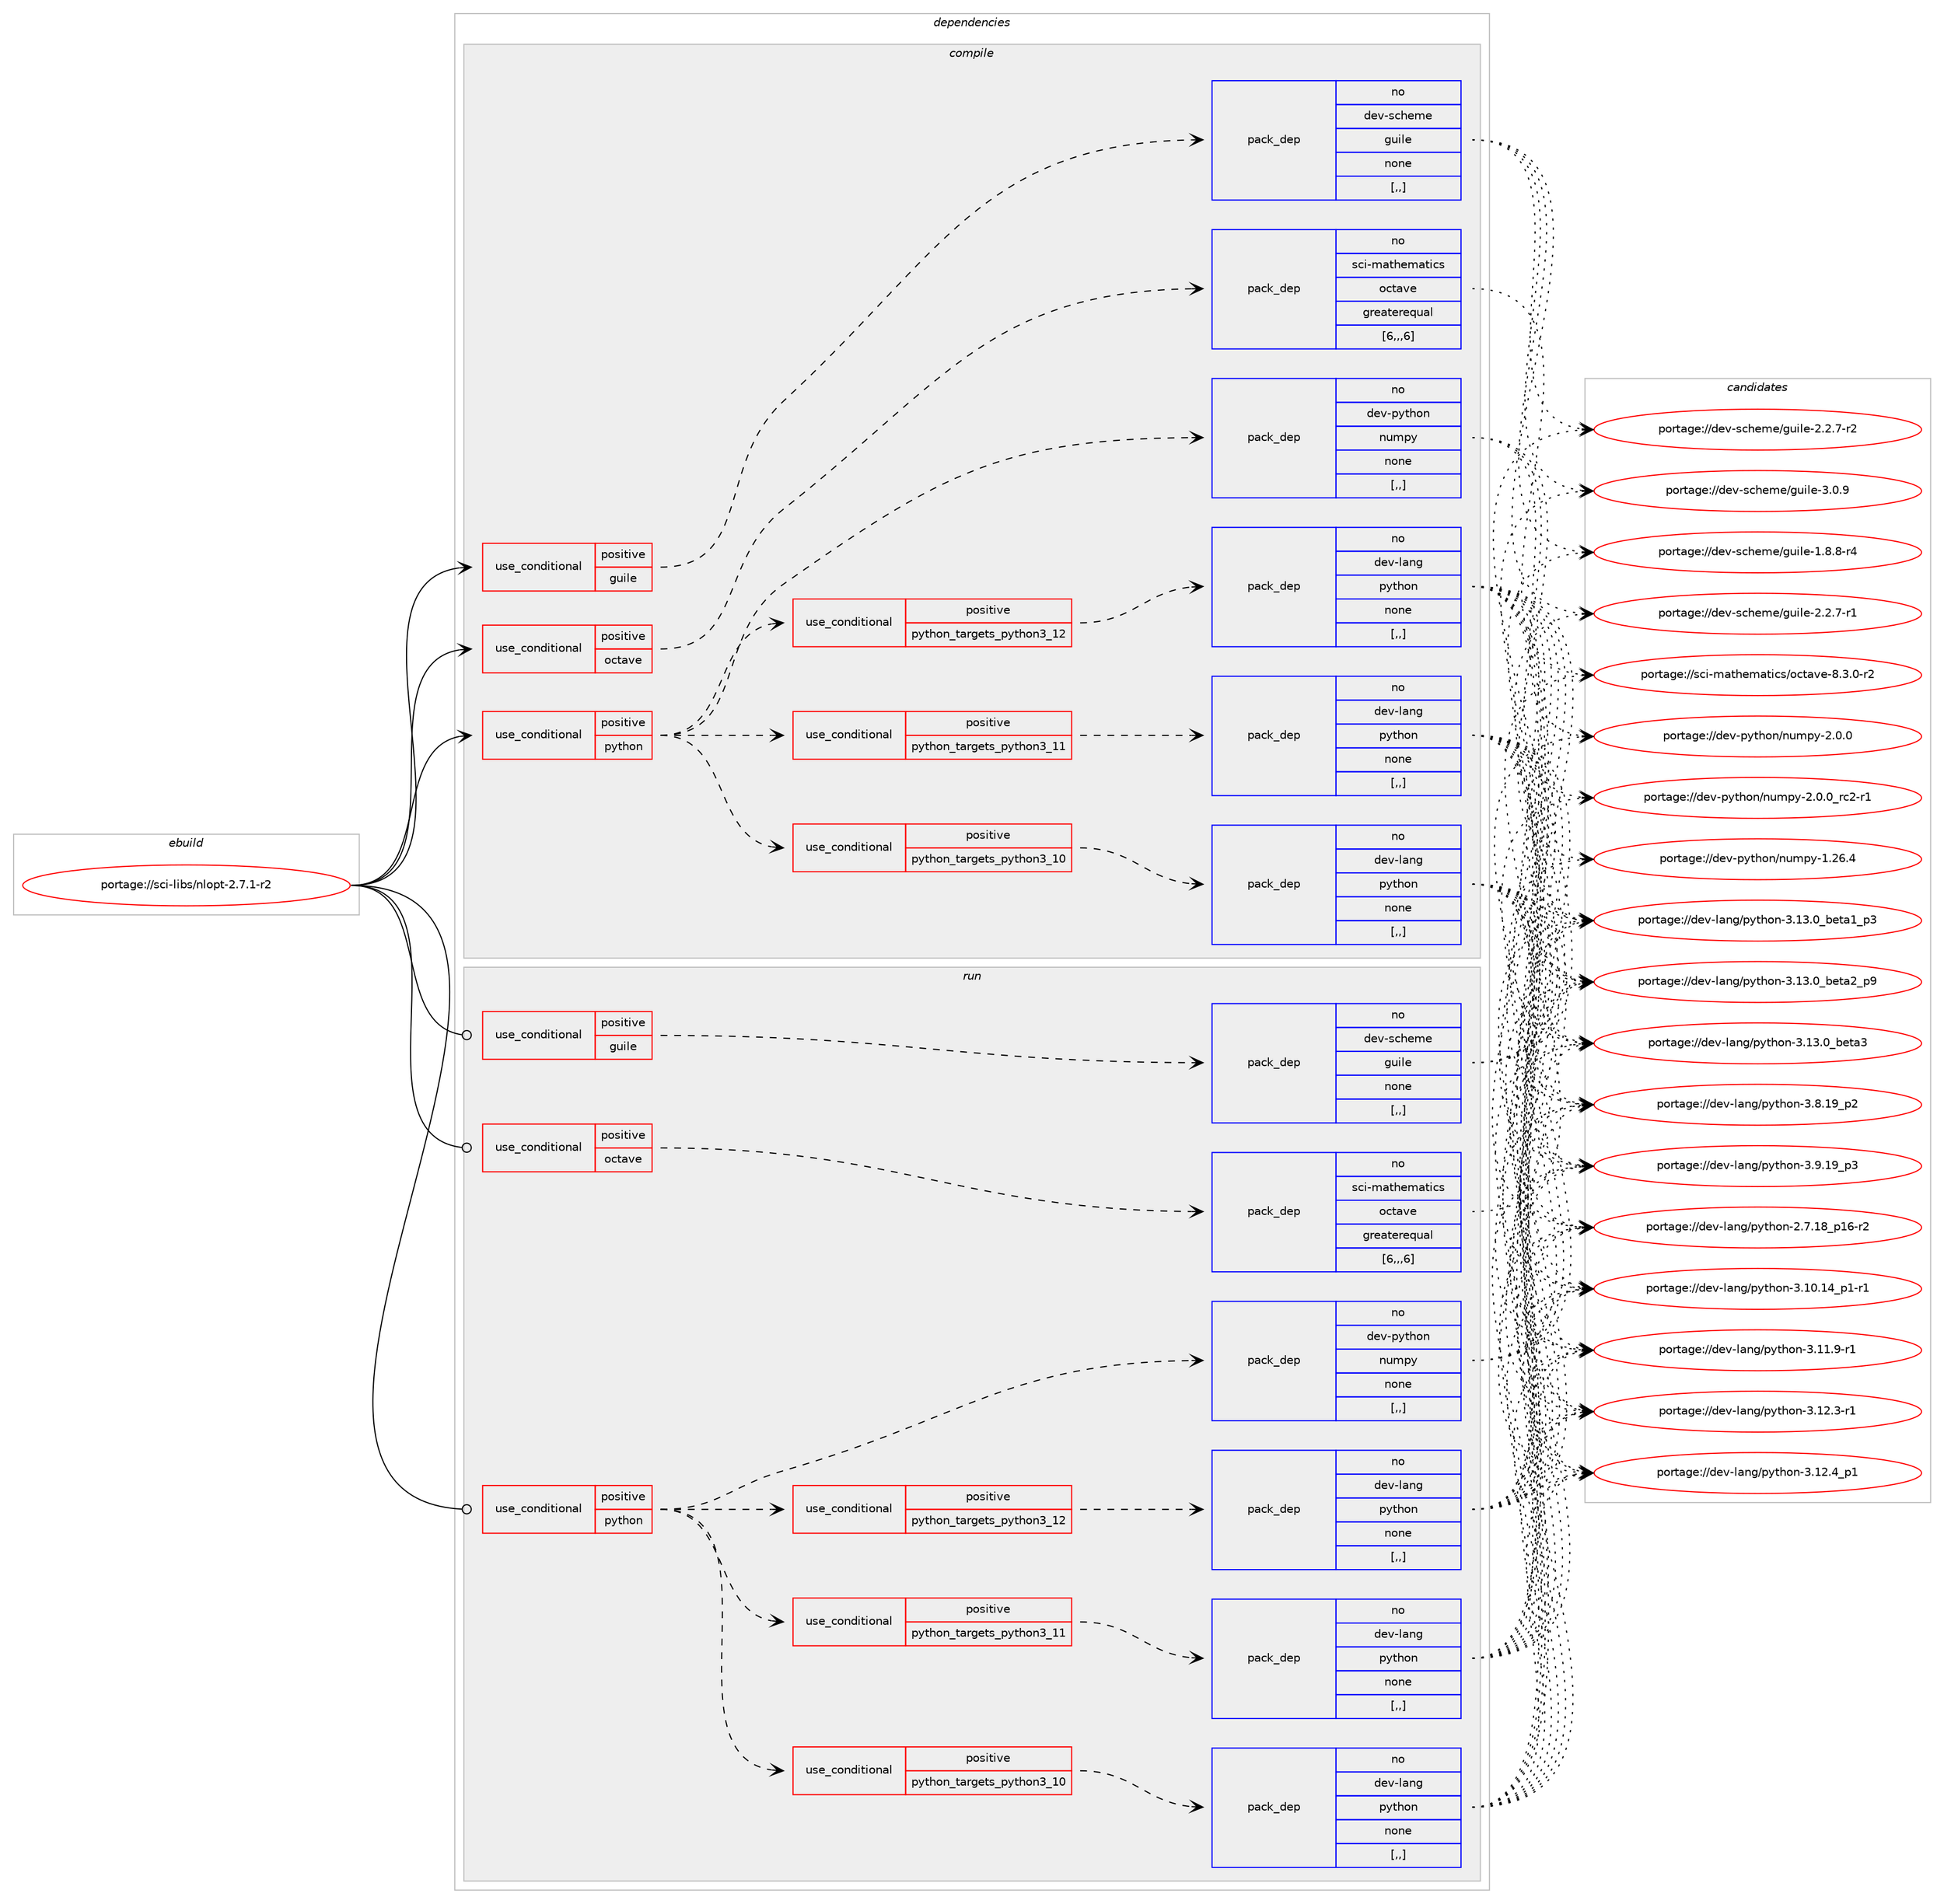 digraph prolog {

# *************
# Graph options
# *************

newrank=true;
concentrate=true;
compound=true;
graph [rankdir=LR,fontname=Helvetica,fontsize=10,ranksep=1.5];#, ranksep=2.5, nodesep=0.2];
edge  [arrowhead=vee];
node  [fontname=Helvetica,fontsize=10];

# **********
# The ebuild
# **********

subgraph cluster_leftcol {
color=gray;
rank=same;
label=<<i>ebuild</i>>;
id [label="portage://sci-libs/nlopt-2.7.1-r2", color=red, width=4, href="../sci-libs/nlopt-2.7.1-r2.svg"];
}

# ****************
# The dependencies
# ****************

subgraph cluster_midcol {
color=gray;
label=<<i>dependencies</i>>;
subgraph cluster_compile {
fillcolor="#eeeeee";
style=filled;
label=<<i>compile</i>>;
subgraph cond104345 {
dependency394619 [label=<<TABLE BORDER="0" CELLBORDER="1" CELLSPACING="0" CELLPADDING="4"><TR><TD ROWSPAN="3" CELLPADDING="10">use_conditional</TD></TR><TR><TD>positive</TD></TR><TR><TD>guile</TD></TR></TABLE>>, shape=none, color=red];
subgraph pack287467 {
dependency394620 [label=<<TABLE BORDER="0" CELLBORDER="1" CELLSPACING="0" CELLPADDING="4" WIDTH="220"><TR><TD ROWSPAN="6" CELLPADDING="30">pack_dep</TD></TR><TR><TD WIDTH="110">no</TD></TR><TR><TD>dev-scheme</TD></TR><TR><TD>guile</TD></TR><TR><TD>none</TD></TR><TR><TD>[,,]</TD></TR></TABLE>>, shape=none, color=blue];
}
dependency394619:e -> dependency394620:w [weight=20,style="dashed",arrowhead="vee"];
}
id:e -> dependency394619:w [weight=20,style="solid",arrowhead="vee"];
subgraph cond104346 {
dependency394621 [label=<<TABLE BORDER="0" CELLBORDER="1" CELLSPACING="0" CELLPADDING="4"><TR><TD ROWSPAN="3" CELLPADDING="10">use_conditional</TD></TR><TR><TD>positive</TD></TR><TR><TD>octave</TD></TR></TABLE>>, shape=none, color=red];
subgraph pack287468 {
dependency394622 [label=<<TABLE BORDER="0" CELLBORDER="1" CELLSPACING="0" CELLPADDING="4" WIDTH="220"><TR><TD ROWSPAN="6" CELLPADDING="30">pack_dep</TD></TR><TR><TD WIDTH="110">no</TD></TR><TR><TD>sci-mathematics</TD></TR><TR><TD>octave</TD></TR><TR><TD>greaterequal</TD></TR><TR><TD>[6,,,6]</TD></TR></TABLE>>, shape=none, color=blue];
}
dependency394621:e -> dependency394622:w [weight=20,style="dashed",arrowhead="vee"];
}
id:e -> dependency394621:w [weight=20,style="solid",arrowhead="vee"];
subgraph cond104347 {
dependency394623 [label=<<TABLE BORDER="0" CELLBORDER="1" CELLSPACING="0" CELLPADDING="4"><TR><TD ROWSPAN="3" CELLPADDING="10">use_conditional</TD></TR><TR><TD>positive</TD></TR><TR><TD>python</TD></TR></TABLE>>, shape=none, color=red];
subgraph cond104348 {
dependency394624 [label=<<TABLE BORDER="0" CELLBORDER="1" CELLSPACING="0" CELLPADDING="4"><TR><TD ROWSPAN="3" CELLPADDING="10">use_conditional</TD></TR><TR><TD>positive</TD></TR><TR><TD>python_targets_python3_10</TD></TR></TABLE>>, shape=none, color=red];
subgraph pack287469 {
dependency394625 [label=<<TABLE BORDER="0" CELLBORDER="1" CELLSPACING="0" CELLPADDING="4" WIDTH="220"><TR><TD ROWSPAN="6" CELLPADDING="30">pack_dep</TD></TR><TR><TD WIDTH="110">no</TD></TR><TR><TD>dev-lang</TD></TR><TR><TD>python</TD></TR><TR><TD>none</TD></TR><TR><TD>[,,]</TD></TR></TABLE>>, shape=none, color=blue];
}
dependency394624:e -> dependency394625:w [weight=20,style="dashed",arrowhead="vee"];
}
dependency394623:e -> dependency394624:w [weight=20,style="dashed",arrowhead="vee"];
subgraph cond104349 {
dependency394626 [label=<<TABLE BORDER="0" CELLBORDER="1" CELLSPACING="0" CELLPADDING="4"><TR><TD ROWSPAN="3" CELLPADDING="10">use_conditional</TD></TR><TR><TD>positive</TD></TR><TR><TD>python_targets_python3_11</TD></TR></TABLE>>, shape=none, color=red];
subgraph pack287470 {
dependency394627 [label=<<TABLE BORDER="0" CELLBORDER="1" CELLSPACING="0" CELLPADDING="4" WIDTH="220"><TR><TD ROWSPAN="6" CELLPADDING="30">pack_dep</TD></TR><TR><TD WIDTH="110">no</TD></TR><TR><TD>dev-lang</TD></TR><TR><TD>python</TD></TR><TR><TD>none</TD></TR><TR><TD>[,,]</TD></TR></TABLE>>, shape=none, color=blue];
}
dependency394626:e -> dependency394627:w [weight=20,style="dashed",arrowhead="vee"];
}
dependency394623:e -> dependency394626:w [weight=20,style="dashed",arrowhead="vee"];
subgraph cond104350 {
dependency394628 [label=<<TABLE BORDER="0" CELLBORDER="1" CELLSPACING="0" CELLPADDING="4"><TR><TD ROWSPAN="3" CELLPADDING="10">use_conditional</TD></TR><TR><TD>positive</TD></TR><TR><TD>python_targets_python3_12</TD></TR></TABLE>>, shape=none, color=red];
subgraph pack287471 {
dependency394629 [label=<<TABLE BORDER="0" CELLBORDER="1" CELLSPACING="0" CELLPADDING="4" WIDTH="220"><TR><TD ROWSPAN="6" CELLPADDING="30">pack_dep</TD></TR><TR><TD WIDTH="110">no</TD></TR><TR><TD>dev-lang</TD></TR><TR><TD>python</TD></TR><TR><TD>none</TD></TR><TR><TD>[,,]</TD></TR></TABLE>>, shape=none, color=blue];
}
dependency394628:e -> dependency394629:w [weight=20,style="dashed",arrowhead="vee"];
}
dependency394623:e -> dependency394628:w [weight=20,style="dashed",arrowhead="vee"];
subgraph pack287472 {
dependency394630 [label=<<TABLE BORDER="0" CELLBORDER="1" CELLSPACING="0" CELLPADDING="4" WIDTH="220"><TR><TD ROWSPAN="6" CELLPADDING="30">pack_dep</TD></TR><TR><TD WIDTH="110">no</TD></TR><TR><TD>dev-python</TD></TR><TR><TD>numpy</TD></TR><TR><TD>none</TD></TR><TR><TD>[,,]</TD></TR></TABLE>>, shape=none, color=blue];
}
dependency394623:e -> dependency394630:w [weight=20,style="dashed",arrowhead="vee"];
}
id:e -> dependency394623:w [weight=20,style="solid",arrowhead="vee"];
}
subgraph cluster_compileandrun {
fillcolor="#eeeeee";
style=filled;
label=<<i>compile and run</i>>;
}
subgraph cluster_run {
fillcolor="#eeeeee";
style=filled;
label=<<i>run</i>>;
subgraph cond104351 {
dependency394631 [label=<<TABLE BORDER="0" CELLBORDER="1" CELLSPACING="0" CELLPADDING="4"><TR><TD ROWSPAN="3" CELLPADDING="10">use_conditional</TD></TR><TR><TD>positive</TD></TR><TR><TD>guile</TD></TR></TABLE>>, shape=none, color=red];
subgraph pack287473 {
dependency394632 [label=<<TABLE BORDER="0" CELLBORDER="1" CELLSPACING="0" CELLPADDING="4" WIDTH="220"><TR><TD ROWSPAN="6" CELLPADDING="30">pack_dep</TD></TR><TR><TD WIDTH="110">no</TD></TR><TR><TD>dev-scheme</TD></TR><TR><TD>guile</TD></TR><TR><TD>none</TD></TR><TR><TD>[,,]</TD></TR></TABLE>>, shape=none, color=blue];
}
dependency394631:e -> dependency394632:w [weight=20,style="dashed",arrowhead="vee"];
}
id:e -> dependency394631:w [weight=20,style="solid",arrowhead="odot"];
subgraph cond104352 {
dependency394633 [label=<<TABLE BORDER="0" CELLBORDER="1" CELLSPACING="0" CELLPADDING="4"><TR><TD ROWSPAN="3" CELLPADDING="10">use_conditional</TD></TR><TR><TD>positive</TD></TR><TR><TD>octave</TD></TR></TABLE>>, shape=none, color=red];
subgraph pack287474 {
dependency394634 [label=<<TABLE BORDER="0" CELLBORDER="1" CELLSPACING="0" CELLPADDING="4" WIDTH="220"><TR><TD ROWSPAN="6" CELLPADDING="30">pack_dep</TD></TR><TR><TD WIDTH="110">no</TD></TR><TR><TD>sci-mathematics</TD></TR><TR><TD>octave</TD></TR><TR><TD>greaterequal</TD></TR><TR><TD>[6,,,6]</TD></TR></TABLE>>, shape=none, color=blue];
}
dependency394633:e -> dependency394634:w [weight=20,style="dashed",arrowhead="vee"];
}
id:e -> dependency394633:w [weight=20,style="solid",arrowhead="odot"];
subgraph cond104353 {
dependency394635 [label=<<TABLE BORDER="0" CELLBORDER="1" CELLSPACING="0" CELLPADDING="4"><TR><TD ROWSPAN="3" CELLPADDING="10">use_conditional</TD></TR><TR><TD>positive</TD></TR><TR><TD>python</TD></TR></TABLE>>, shape=none, color=red];
subgraph cond104354 {
dependency394636 [label=<<TABLE BORDER="0" CELLBORDER="1" CELLSPACING="0" CELLPADDING="4"><TR><TD ROWSPAN="3" CELLPADDING="10">use_conditional</TD></TR><TR><TD>positive</TD></TR><TR><TD>python_targets_python3_10</TD></TR></TABLE>>, shape=none, color=red];
subgraph pack287475 {
dependency394637 [label=<<TABLE BORDER="0" CELLBORDER="1" CELLSPACING="0" CELLPADDING="4" WIDTH="220"><TR><TD ROWSPAN="6" CELLPADDING="30">pack_dep</TD></TR><TR><TD WIDTH="110">no</TD></TR><TR><TD>dev-lang</TD></TR><TR><TD>python</TD></TR><TR><TD>none</TD></TR><TR><TD>[,,]</TD></TR></TABLE>>, shape=none, color=blue];
}
dependency394636:e -> dependency394637:w [weight=20,style="dashed",arrowhead="vee"];
}
dependency394635:e -> dependency394636:w [weight=20,style="dashed",arrowhead="vee"];
subgraph cond104355 {
dependency394638 [label=<<TABLE BORDER="0" CELLBORDER="1" CELLSPACING="0" CELLPADDING="4"><TR><TD ROWSPAN="3" CELLPADDING="10">use_conditional</TD></TR><TR><TD>positive</TD></TR><TR><TD>python_targets_python3_11</TD></TR></TABLE>>, shape=none, color=red];
subgraph pack287476 {
dependency394639 [label=<<TABLE BORDER="0" CELLBORDER="1" CELLSPACING="0" CELLPADDING="4" WIDTH="220"><TR><TD ROWSPAN="6" CELLPADDING="30">pack_dep</TD></TR><TR><TD WIDTH="110">no</TD></TR><TR><TD>dev-lang</TD></TR><TR><TD>python</TD></TR><TR><TD>none</TD></TR><TR><TD>[,,]</TD></TR></TABLE>>, shape=none, color=blue];
}
dependency394638:e -> dependency394639:w [weight=20,style="dashed",arrowhead="vee"];
}
dependency394635:e -> dependency394638:w [weight=20,style="dashed",arrowhead="vee"];
subgraph cond104356 {
dependency394640 [label=<<TABLE BORDER="0" CELLBORDER="1" CELLSPACING="0" CELLPADDING="4"><TR><TD ROWSPAN="3" CELLPADDING="10">use_conditional</TD></TR><TR><TD>positive</TD></TR><TR><TD>python_targets_python3_12</TD></TR></TABLE>>, shape=none, color=red];
subgraph pack287477 {
dependency394641 [label=<<TABLE BORDER="0" CELLBORDER="1" CELLSPACING="0" CELLPADDING="4" WIDTH="220"><TR><TD ROWSPAN="6" CELLPADDING="30">pack_dep</TD></TR><TR><TD WIDTH="110">no</TD></TR><TR><TD>dev-lang</TD></TR><TR><TD>python</TD></TR><TR><TD>none</TD></TR><TR><TD>[,,]</TD></TR></TABLE>>, shape=none, color=blue];
}
dependency394640:e -> dependency394641:w [weight=20,style="dashed",arrowhead="vee"];
}
dependency394635:e -> dependency394640:w [weight=20,style="dashed",arrowhead="vee"];
subgraph pack287478 {
dependency394642 [label=<<TABLE BORDER="0" CELLBORDER="1" CELLSPACING="0" CELLPADDING="4" WIDTH="220"><TR><TD ROWSPAN="6" CELLPADDING="30">pack_dep</TD></TR><TR><TD WIDTH="110">no</TD></TR><TR><TD>dev-python</TD></TR><TR><TD>numpy</TD></TR><TR><TD>none</TD></TR><TR><TD>[,,]</TD></TR></TABLE>>, shape=none, color=blue];
}
dependency394635:e -> dependency394642:w [weight=20,style="dashed",arrowhead="vee"];
}
id:e -> dependency394635:w [weight=20,style="solid",arrowhead="odot"];
}
}

# **************
# The candidates
# **************

subgraph cluster_choices {
rank=same;
color=gray;
label=<<i>candidates</i>>;

subgraph choice287467 {
color=black;
nodesep=1;
choice1001011184511599104101109101471031171051081014549465646564511452 [label="portage://dev-scheme/guile-1.8.8-r4", color=red, width=4,href="../dev-scheme/guile-1.8.8-r4.svg"];
choice1001011184511599104101109101471031171051081014550465046554511449 [label="portage://dev-scheme/guile-2.2.7-r1", color=red, width=4,href="../dev-scheme/guile-2.2.7-r1.svg"];
choice1001011184511599104101109101471031171051081014550465046554511450 [label="portage://dev-scheme/guile-2.2.7-r2", color=red, width=4,href="../dev-scheme/guile-2.2.7-r2.svg"];
choice100101118451159910410110910147103117105108101455146484657 [label="portage://dev-scheme/guile-3.0.9", color=red, width=4,href="../dev-scheme/guile-3.0.9.svg"];
dependency394620:e -> choice1001011184511599104101109101471031171051081014549465646564511452:w [style=dotted,weight="100"];
dependency394620:e -> choice1001011184511599104101109101471031171051081014550465046554511449:w [style=dotted,weight="100"];
dependency394620:e -> choice1001011184511599104101109101471031171051081014550465046554511450:w [style=dotted,weight="100"];
dependency394620:e -> choice100101118451159910410110910147103117105108101455146484657:w [style=dotted,weight="100"];
}
subgraph choice287468 {
color=black;
nodesep=1;
choice11599105451099711610410110997116105991154711199116971181014556465146484511450 [label="portage://sci-mathematics/octave-8.3.0-r2", color=red, width=4,href="../sci-mathematics/octave-8.3.0-r2.svg"];
dependency394622:e -> choice11599105451099711610410110997116105991154711199116971181014556465146484511450:w [style=dotted,weight="100"];
}
subgraph choice287469 {
color=black;
nodesep=1;
choice100101118451089711010347112121116104111110455046554649569511249544511450 [label="portage://dev-lang/python-2.7.18_p16-r2", color=red, width=4,href="../dev-lang/python-2.7.18_p16-r2.svg"];
choice100101118451089711010347112121116104111110455146494846495295112494511449 [label="portage://dev-lang/python-3.10.14_p1-r1", color=red, width=4,href="../dev-lang/python-3.10.14_p1-r1.svg"];
choice100101118451089711010347112121116104111110455146494946574511449 [label="portage://dev-lang/python-3.11.9-r1", color=red, width=4,href="../dev-lang/python-3.11.9-r1.svg"];
choice100101118451089711010347112121116104111110455146495046514511449 [label="portage://dev-lang/python-3.12.3-r1", color=red, width=4,href="../dev-lang/python-3.12.3-r1.svg"];
choice100101118451089711010347112121116104111110455146495046529511249 [label="portage://dev-lang/python-3.12.4_p1", color=red, width=4,href="../dev-lang/python-3.12.4_p1.svg"];
choice10010111845108971101034711212111610411111045514649514648959810111697499511251 [label="portage://dev-lang/python-3.13.0_beta1_p3", color=red, width=4,href="../dev-lang/python-3.13.0_beta1_p3.svg"];
choice10010111845108971101034711212111610411111045514649514648959810111697509511257 [label="portage://dev-lang/python-3.13.0_beta2_p9", color=red, width=4,href="../dev-lang/python-3.13.0_beta2_p9.svg"];
choice1001011184510897110103471121211161041111104551464951464895981011169751 [label="portage://dev-lang/python-3.13.0_beta3", color=red, width=4,href="../dev-lang/python-3.13.0_beta3.svg"];
choice100101118451089711010347112121116104111110455146564649579511250 [label="portage://dev-lang/python-3.8.19_p2", color=red, width=4,href="../dev-lang/python-3.8.19_p2.svg"];
choice100101118451089711010347112121116104111110455146574649579511251 [label="portage://dev-lang/python-3.9.19_p3", color=red, width=4,href="../dev-lang/python-3.9.19_p3.svg"];
dependency394625:e -> choice100101118451089711010347112121116104111110455046554649569511249544511450:w [style=dotted,weight="100"];
dependency394625:e -> choice100101118451089711010347112121116104111110455146494846495295112494511449:w [style=dotted,weight="100"];
dependency394625:e -> choice100101118451089711010347112121116104111110455146494946574511449:w [style=dotted,weight="100"];
dependency394625:e -> choice100101118451089711010347112121116104111110455146495046514511449:w [style=dotted,weight="100"];
dependency394625:e -> choice100101118451089711010347112121116104111110455146495046529511249:w [style=dotted,weight="100"];
dependency394625:e -> choice10010111845108971101034711212111610411111045514649514648959810111697499511251:w [style=dotted,weight="100"];
dependency394625:e -> choice10010111845108971101034711212111610411111045514649514648959810111697509511257:w [style=dotted,weight="100"];
dependency394625:e -> choice1001011184510897110103471121211161041111104551464951464895981011169751:w [style=dotted,weight="100"];
dependency394625:e -> choice100101118451089711010347112121116104111110455146564649579511250:w [style=dotted,weight="100"];
dependency394625:e -> choice100101118451089711010347112121116104111110455146574649579511251:w [style=dotted,weight="100"];
}
subgraph choice287470 {
color=black;
nodesep=1;
choice100101118451089711010347112121116104111110455046554649569511249544511450 [label="portage://dev-lang/python-2.7.18_p16-r2", color=red, width=4,href="../dev-lang/python-2.7.18_p16-r2.svg"];
choice100101118451089711010347112121116104111110455146494846495295112494511449 [label="portage://dev-lang/python-3.10.14_p1-r1", color=red, width=4,href="../dev-lang/python-3.10.14_p1-r1.svg"];
choice100101118451089711010347112121116104111110455146494946574511449 [label="portage://dev-lang/python-3.11.9-r1", color=red, width=4,href="../dev-lang/python-3.11.9-r1.svg"];
choice100101118451089711010347112121116104111110455146495046514511449 [label="portage://dev-lang/python-3.12.3-r1", color=red, width=4,href="../dev-lang/python-3.12.3-r1.svg"];
choice100101118451089711010347112121116104111110455146495046529511249 [label="portage://dev-lang/python-3.12.4_p1", color=red, width=4,href="../dev-lang/python-3.12.4_p1.svg"];
choice10010111845108971101034711212111610411111045514649514648959810111697499511251 [label="portage://dev-lang/python-3.13.0_beta1_p3", color=red, width=4,href="../dev-lang/python-3.13.0_beta1_p3.svg"];
choice10010111845108971101034711212111610411111045514649514648959810111697509511257 [label="portage://dev-lang/python-3.13.0_beta2_p9", color=red, width=4,href="../dev-lang/python-3.13.0_beta2_p9.svg"];
choice1001011184510897110103471121211161041111104551464951464895981011169751 [label="portage://dev-lang/python-3.13.0_beta3", color=red, width=4,href="../dev-lang/python-3.13.0_beta3.svg"];
choice100101118451089711010347112121116104111110455146564649579511250 [label="portage://dev-lang/python-3.8.19_p2", color=red, width=4,href="../dev-lang/python-3.8.19_p2.svg"];
choice100101118451089711010347112121116104111110455146574649579511251 [label="portage://dev-lang/python-3.9.19_p3", color=red, width=4,href="../dev-lang/python-3.9.19_p3.svg"];
dependency394627:e -> choice100101118451089711010347112121116104111110455046554649569511249544511450:w [style=dotted,weight="100"];
dependency394627:e -> choice100101118451089711010347112121116104111110455146494846495295112494511449:w [style=dotted,weight="100"];
dependency394627:e -> choice100101118451089711010347112121116104111110455146494946574511449:w [style=dotted,weight="100"];
dependency394627:e -> choice100101118451089711010347112121116104111110455146495046514511449:w [style=dotted,weight="100"];
dependency394627:e -> choice100101118451089711010347112121116104111110455146495046529511249:w [style=dotted,weight="100"];
dependency394627:e -> choice10010111845108971101034711212111610411111045514649514648959810111697499511251:w [style=dotted,weight="100"];
dependency394627:e -> choice10010111845108971101034711212111610411111045514649514648959810111697509511257:w [style=dotted,weight="100"];
dependency394627:e -> choice1001011184510897110103471121211161041111104551464951464895981011169751:w [style=dotted,weight="100"];
dependency394627:e -> choice100101118451089711010347112121116104111110455146564649579511250:w [style=dotted,weight="100"];
dependency394627:e -> choice100101118451089711010347112121116104111110455146574649579511251:w [style=dotted,weight="100"];
}
subgraph choice287471 {
color=black;
nodesep=1;
choice100101118451089711010347112121116104111110455046554649569511249544511450 [label="portage://dev-lang/python-2.7.18_p16-r2", color=red, width=4,href="../dev-lang/python-2.7.18_p16-r2.svg"];
choice100101118451089711010347112121116104111110455146494846495295112494511449 [label="portage://dev-lang/python-3.10.14_p1-r1", color=red, width=4,href="../dev-lang/python-3.10.14_p1-r1.svg"];
choice100101118451089711010347112121116104111110455146494946574511449 [label="portage://dev-lang/python-3.11.9-r1", color=red, width=4,href="../dev-lang/python-3.11.9-r1.svg"];
choice100101118451089711010347112121116104111110455146495046514511449 [label="portage://dev-lang/python-3.12.3-r1", color=red, width=4,href="../dev-lang/python-3.12.3-r1.svg"];
choice100101118451089711010347112121116104111110455146495046529511249 [label="portage://dev-lang/python-3.12.4_p1", color=red, width=4,href="../dev-lang/python-3.12.4_p1.svg"];
choice10010111845108971101034711212111610411111045514649514648959810111697499511251 [label="portage://dev-lang/python-3.13.0_beta1_p3", color=red, width=4,href="../dev-lang/python-3.13.0_beta1_p3.svg"];
choice10010111845108971101034711212111610411111045514649514648959810111697509511257 [label="portage://dev-lang/python-3.13.0_beta2_p9", color=red, width=4,href="../dev-lang/python-3.13.0_beta2_p9.svg"];
choice1001011184510897110103471121211161041111104551464951464895981011169751 [label="portage://dev-lang/python-3.13.0_beta3", color=red, width=4,href="../dev-lang/python-3.13.0_beta3.svg"];
choice100101118451089711010347112121116104111110455146564649579511250 [label="portage://dev-lang/python-3.8.19_p2", color=red, width=4,href="../dev-lang/python-3.8.19_p2.svg"];
choice100101118451089711010347112121116104111110455146574649579511251 [label="portage://dev-lang/python-3.9.19_p3", color=red, width=4,href="../dev-lang/python-3.9.19_p3.svg"];
dependency394629:e -> choice100101118451089711010347112121116104111110455046554649569511249544511450:w [style=dotted,weight="100"];
dependency394629:e -> choice100101118451089711010347112121116104111110455146494846495295112494511449:w [style=dotted,weight="100"];
dependency394629:e -> choice100101118451089711010347112121116104111110455146494946574511449:w [style=dotted,weight="100"];
dependency394629:e -> choice100101118451089711010347112121116104111110455146495046514511449:w [style=dotted,weight="100"];
dependency394629:e -> choice100101118451089711010347112121116104111110455146495046529511249:w [style=dotted,weight="100"];
dependency394629:e -> choice10010111845108971101034711212111610411111045514649514648959810111697499511251:w [style=dotted,weight="100"];
dependency394629:e -> choice10010111845108971101034711212111610411111045514649514648959810111697509511257:w [style=dotted,weight="100"];
dependency394629:e -> choice1001011184510897110103471121211161041111104551464951464895981011169751:w [style=dotted,weight="100"];
dependency394629:e -> choice100101118451089711010347112121116104111110455146564649579511250:w [style=dotted,weight="100"];
dependency394629:e -> choice100101118451089711010347112121116104111110455146574649579511251:w [style=dotted,weight="100"];
}
subgraph choice287472 {
color=black;
nodesep=1;
choice100101118451121211161041111104711011710911212145494650544652 [label="portage://dev-python/numpy-1.26.4", color=red, width=4,href="../dev-python/numpy-1.26.4.svg"];
choice1001011184511212111610411111047110117109112121455046484648 [label="portage://dev-python/numpy-2.0.0", color=red, width=4,href="../dev-python/numpy-2.0.0.svg"];
choice10010111845112121116104111110471101171091121214550464846489511499504511449 [label="portage://dev-python/numpy-2.0.0_rc2-r1", color=red, width=4,href="../dev-python/numpy-2.0.0_rc2-r1.svg"];
dependency394630:e -> choice100101118451121211161041111104711011710911212145494650544652:w [style=dotted,weight="100"];
dependency394630:e -> choice1001011184511212111610411111047110117109112121455046484648:w [style=dotted,weight="100"];
dependency394630:e -> choice10010111845112121116104111110471101171091121214550464846489511499504511449:w [style=dotted,weight="100"];
}
subgraph choice287473 {
color=black;
nodesep=1;
choice1001011184511599104101109101471031171051081014549465646564511452 [label="portage://dev-scheme/guile-1.8.8-r4", color=red, width=4,href="../dev-scheme/guile-1.8.8-r4.svg"];
choice1001011184511599104101109101471031171051081014550465046554511449 [label="portage://dev-scheme/guile-2.2.7-r1", color=red, width=4,href="../dev-scheme/guile-2.2.7-r1.svg"];
choice1001011184511599104101109101471031171051081014550465046554511450 [label="portage://dev-scheme/guile-2.2.7-r2", color=red, width=4,href="../dev-scheme/guile-2.2.7-r2.svg"];
choice100101118451159910410110910147103117105108101455146484657 [label="portage://dev-scheme/guile-3.0.9", color=red, width=4,href="../dev-scheme/guile-3.0.9.svg"];
dependency394632:e -> choice1001011184511599104101109101471031171051081014549465646564511452:w [style=dotted,weight="100"];
dependency394632:e -> choice1001011184511599104101109101471031171051081014550465046554511449:w [style=dotted,weight="100"];
dependency394632:e -> choice1001011184511599104101109101471031171051081014550465046554511450:w [style=dotted,weight="100"];
dependency394632:e -> choice100101118451159910410110910147103117105108101455146484657:w [style=dotted,weight="100"];
}
subgraph choice287474 {
color=black;
nodesep=1;
choice11599105451099711610410110997116105991154711199116971181014556465146484511450 [label="portage://sci-mathematics/octave-8.3.0-r2", color=red, width=4,href="../sci-mathematics/octave-8.3.0-r2.svg"];
dependency394634:e -> choice11599105451099711610410110997116105991154711199116971181014556465146484511450:w [style=dotted,weight="100"];
}
subgraph choice287475 {
color=black;
nodesep=1;
choice100101118451089711010347112121116104111110455046554649569511249544511450 [label="portage://dev-lang/python-2.7.18_p16-r2", color=red, width=4,href="../dev-lang/python-2.7.18_p16-r2.svg"];
choice100101118451089711010347112121116104111110455146494846495295112494511449 [label="portage://dev-lang/python-3.10.14_p1-r1", color=red, width=4,href="../dev-lang/python-3.10.14_p1-r1.svg"];
choice100101118451089711010347112121116104111110455146494946574511449 [label="portage://dev-lang/python-3.11.9-r1", color=red, width=4,href="../dev-lang/python-3.11.9-r1.svg"];
choice100101118451089711010347112121116104111110455146495046514511449 [label="portage://dev-lang/python-3.12.3-r1", color=red, width=4,href="../dev-lang/python-3.12.3-r1.svg"];
choice100101118451089711010347112121116104111110455146495046529511249 [label="portage://dev-lang/python-3.12.4_p1", color=red, width=4,href="../dev-lang/python-3.12.4_p1.svg"];
choice10010111845108971101034711212111610411111045514649514648959810111697499511251 [label="portage://dev-lang/python-3.13.0_beta1_p3", color=red, width=4,href="../dev-lang/python-3.13.0_beta1_p3.svg"];
choice10010111845108971101034711212111610411111045514649514648959810111697509511257 [label="portage://dev-lang/python-3.13.0_beta2_p9", color=red, width=4,href="../dev-lang/python-3.13.0_beta2_p9.svg"];
choice1001011184510897110103471121211161041111104551464951464895981011169751 [label="portage://dev-lang/python-3.13.0_beta3", color=red, width=4,href="../dev-lang/python-3.13.0_beta3.svg"];
choice100101118451089711010347112121116104111110455146564649579511250 [label="portage://dev-lang/python-3.8.19_p2", color=red, width=4,href="../dev-lang/python-3.8.19_p2.svg"];
choice100101118451089711010347112121116104111110455146574649579511251 [label="portage://dev-lang/python-3.9.19_p3", color=red, width=4,href="../dev-lang/python-3.9.19_p3.svg"];
dependency394637:e -> choice100101118451089711010347112121116104111110455046554649569511249544511450:w [style=dotted,weight="100"];
dependency394637:e -> choice100101118451089711010347112121116104111110455146494846495295112494511449:w [style=dotted,weight="100"];
dependency394637:e -> choice100101118451089711010347112121116104111110455146494946574511449:w [style=dotted,weight="100"];
dependency394637:e -> choice100101118451089711010347112121116104111110455146495046514511449:w [style=dotted,weight="100"];
dependency394637:e -> choice100101118451089711010347112121116104111110455146495046529511249:w [style=dotted,weight="100"];
dependency394637:e -> choice10010111845108971101034711212111610411111045514649514648959810111697499511251:w [style=dotted,weight="100"];
dependency394637:e -> choice10010111845108971101034711212111610411111045514649514648959810111697509511257:w [style=dotted,weight="100"];
dependency394637:e -> choice1001011184510897110103471121211161041111104551464951464895981011169751:w [style=dotted,weight="100"];
dependency394637:e -> choice100101118451089711010347112121116104111110455146564649579511250:w [style=dotted,weight="100"];
dependency394637:e -> choice100101118451089711010347112121116104111110455146574649579511251:w [style=dotted,weight="100"];
}
subgraph choice287476 {
color=black;
nodesep=1;
choice100101118451089711010347112121116104111110455046554649569511249544511450 [label="portage://dev-lang/python-2.7.18_p16-r2", color=red, width=4,href="../dev-lang/python-2.7.18_p16-r2.svg"];
choice100101118451089711010347112121116104111110455146494846495295112494511449 [label="portage://dev-lang/python-3.10.14_p1-r1", color=red, width=4,href="../dev-lang/python-3.10.14_p1-r1.svg"];
choice100101118451089711010347112121116104111110455146494946574511449 [label="portage://dev-lang/python-3.11.9-r1", color=red, width=4,href="../dev-lang/python-3.11.9-r1.svg"];
choice100101118451089711010347112121116104111110455146495046514511449 [label="portage://dev-lang/python-3.12.3-r1", color=red, width=4,href="../dev-lang/python-3.12.3-r1.svg"];
choice100101118451089711010347112121116104111110455146495046529511249 [label="portage://dev-lang/python-3.12.4_p1", color=red, width=4,href="../dev-lang/python-3.12.4_p1.svg"];
choice10010111845108971101034711212111610411111045514649514648959810111697499511251 [label="portage://dev-lang/python-3.13.0_beta1_p3", color=red, width=4,href="../dev-lang/python-3.13.0_beta1_p3.svg"];
choice10010111845108971101034711212111610411111045514649514648959810111697509511257 [label="portage://dev-lang/python-3.13.0_beta2_p9", color=red, width=4,href="../dev-lang/python-3.13.0_beta2_p9.svg"];
choice1001011184510897110103471121211161041111104551464951464895981011169751 [label="portage://dev-lang/python-3.13.0_beta3", color=red, width=4,href="../dev-lang/python-3.13.0_beta3.svg"];
choice100101118451089711010347112121116104111110455146564649579511250 [label="portage://dev-lang/python-3.8.19_p2", color=red, width=4,href="../dev-lang/python-3.8.19_p2.svg"];
choice100101118451089711010347112121116104111110455146574649579511251 [label="portage://dev-lang/python-3.9.19_p3", color=red, width=4,href="../dev-lang/python-3.9.19_p3.svg"];
dependency394639:e -> choice100101118451089711010347112121116104111110455046554649569511249544511450:w [style=dotted,weight="100"];
dependency394639:e -> choice100101118451089711010347112121116104111110455146494846495295112494511449:w [style=dotted,weight="100"];
dependency394639:e -> choice100101118451089711010347112121116104111110455146494946574511449:w [style=dotted,weight="100"];
dependency394639:e -> choice100101118451089711010347112121116104111110455146495046514511449:w [style=dotted,weight="100"];
dependency394639:e -> choice100101118451089711010347112121116104111110455146495046529511249:w [style=dotted,weight="100"];
dependency394639:e -> choice10010111845108971101034711212111610411111045514649514648959810111697499511251:w [style=dotted,weight="100"];
dependency394639:e -> choice10010111845108971101034711212111610411111045514649514648959810111697509511257:w [style=dotted,weight="100"];
dependency394639:e -> choice1001011184510897110103471121211161041111104551464951464895981011169751:w [style=dotted,weight="100"];
dependency394639:e -> choice100101118451089711010347112121116104111110455146564649579511250:w [style=dotted,weight="100"];
dependency394639:e -> choice100101118451089711010347112121116104111110455146574649579511251:w [style=dotted,weight="100"];
}
subgraph choice287477 {
color=black;
nodesep=1;
choice100101118451089711010347112121116104111110455046554649569511249544511450 [label="portage://dev-lang/python-2.7.18_p16-r2", color=red, width=4,href="../dev-lang/python-2.7.18_p16-r2.svg"];
choice100101118451089711010347112121116104111110455146494846495295112494511449 [label="portage://dev-lang/python-3.10.14_p1-r1", color=red, width=4,href="../dev-lang/python-3.10.14_p1-r1.svg"];
choice100101118451089711010347112121116104111110455146494946574511449 [label="portage://dev-lang/python-3.11.9-r1", color=red, width=4,href="../dev-lang/python-3.11.9-r1.svg"];
choice100101118451089711010347112121116104111110455146495046514511449 [label="portage://dev-lang/python-3.12.3-r1", color=red, width=4,href="../dev-lang/python-3.12.3-r1.svg"];
choice100101118451089711010347112121116104111110455146495046529511249 [label="portage://dev-lang/python-3.12.4_p1", color=red, width=4,href="../dev-lang/python-3.12.4_p1.svg"];
choice10010111845108971101034711212111610411111045514649514648959810111697499511251 [label="portage://dev-lang/python-3.13.0_beta1_p3", color=red, width=4,href="../dev-lang/python-3.13.0_beta1_p3.svg"];
choice10010111845108971101034711212111610411111045514649514648959810111697509511257 [label="portage://dev-lang/python-3.13.0_beta2_p9", color=red, width=4,href="../dev-lang/python-3.13.0_beta2_p9.svg"];
choice1001011184510897110103471121211161041111104551464951464895981011169751 [label="portage://dev-lang/python-3.13.0_beta3", color=red, width=4,href="../dev-lang/python-3.13.0_beta3.svg"];
choice100101118451089711010347112121116104111110455146564649579511250 [label="portage://dev-lang/python-3.8.19_p2", color=red, width=4,href="../dev-lang/python-3.8.19_p2.svg"];
choice100101118451089711010347112121116104111110455146574649579511251 [label="portage://dev-lang/python-3.9.19_p3", color=red, width=4,href="../dev-lang/python-3.9.19_p3.svg"];
dependency394641:e -> choice100101118451089711010347112121116104111110455046554649569511249544511450:w [style=dotted,weight="100"];
dependency394641:e -> choice100101118451089711010347112121116104111110455146494846495295112494511449:w [style=dotted,weight="100"];
dependency394641:e -> choice100101118451089711010347112121116104111110455146494946574511449:w [style=dotted,weight="100"];
dependency394641:e -> choice100101118451089711010347112121116104111110455146495046514511449:w [style=dotted,weight="100"];
dependency394641:e -> choice100101118451089711010347112121116104111110455146495046529511249:w [style=dotted,weight="100"];
dependency394641:e -> choice10010111845108971101034711212111610411111045514649514648959810111697499511251:w [style=dotted,weight="100"];
dependency394641:e -> choice10010111845108971101034711212111610411111045514649514648959810111697509511257:w [style=dotted,weight="100"];
dependency394641:e -> choice1001011184510897110103471121211161041111104551464951464895981011169751:w [style=dotted,weight="100"];
dependency394641:e -> choice100101118451089711010347112121116104111110455146564649579511250:w [style=dotted,weight="100"];
dependency394641:e -> choice100101118451089711010347112121116104111110455146574649579511251:w [style=dotted,weight="100"];
}
subgraph choice287478 {
color=black;
nodesep=1;
choice100101118451121211161041111104711011710911212145494650544652 [label="portage://dev-python/numpy-1.26.4", color=red, width=4,href="../dev-python/numpy-1.26.4.svg"];
choice1001011184511212111610411111047110117109112121455046484648 [label="portage://dev-python/numpy-2.0.0", color=red, width=4,href="../dev-python/numpy-2.0.0.svg"];
choice10010111845112121116104111110471101171091121214550464846489511499504511449 [label="portage://dev-python/numpy-2.0.0_rc2-r1", color=red, width=4,href="../dev-python/numpy-2.0.0_rc2-r1.svg"];
dependency394642:e -> choice100101118451121211161041111104711011710911212145494650544652:w [style=dotted,weight="100"];
dependency394642:e -> choice1001011184511212111610411111047110117109112121455046484648:w [style=dotted,weight="100"];
dependency394642:e -> choice10010111845112121116104111110471101171091121214550464846489511499504511449:w [style=dotted,weight="100"];
}
}

}

